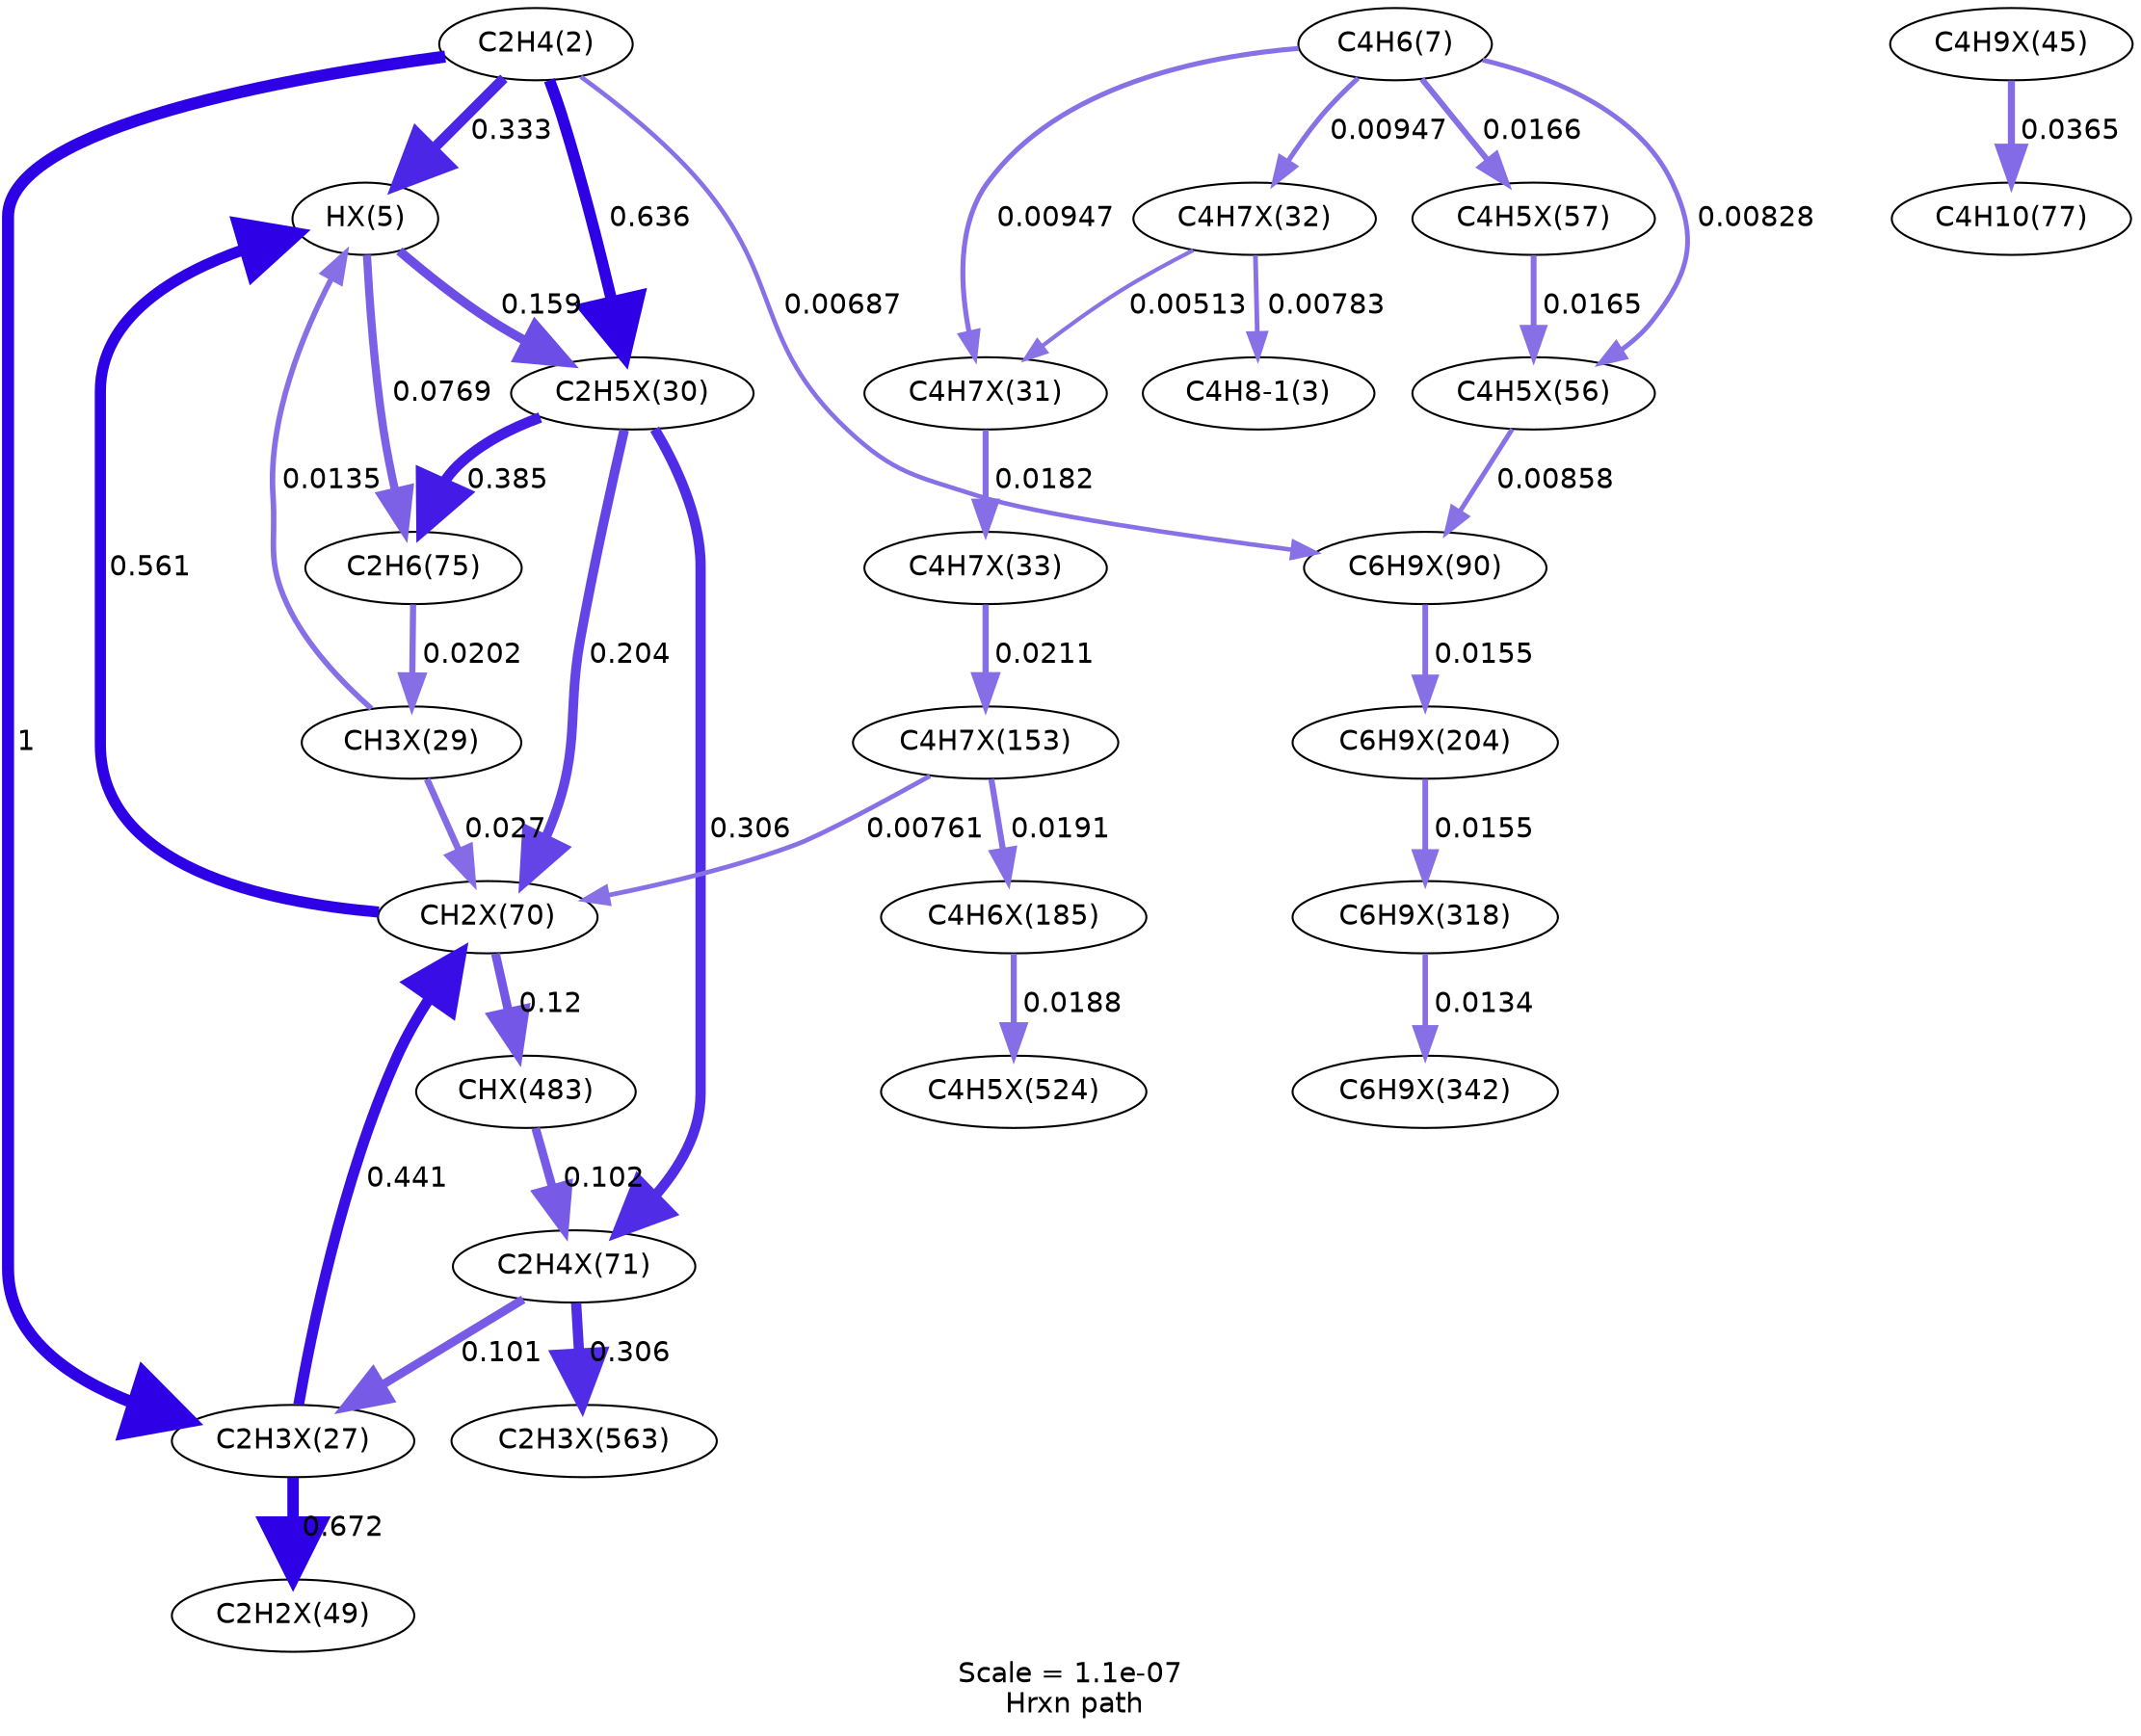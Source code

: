 digraph reaction_paths {
center=1;
s5 -> s17[fontname="Helvetica", style="setlinewidth(5.17)", arrowsize=2.59, color="0.7, 0.833, 0.9"
, label=" 0.333"];
s5 -> s18[fontname="Helvetica", style="setlinewidth(6)", arrowsize=3, color="0.7, 1.5, 0.9"
, label=" 1"];
s5 -> s20[fontname="Helvetica", style="setlinewidth(5.66)", arrowsize=2.83, color="0.7, 1.14, 0.9"
, label=" 0.636"];
s5 -> s33[fontname="Helvetica", style="setlinewidth(2.24)", arrowsize=1.12, color="0.7, 0.507, 0.9"
, label=" 0.00687"];
s17 -> s20[fontname="Helvetica", style="setlinewidth(4.61)", arrowsize=2.31, color="0.7, 0.659, 0.9"
, label=" 0.159"];
s17 -> s11[fontname="Helvetica", style="setlinewidth(4.06)", arrowsize=2.03, color="0.7, 0.577, 0.9"
, label=" 0.0769"];
s19 -> s17[fontname="Helvetica", style="setlinewidth(2.75)", arrowsize=1.38, color="0.7, 0.514, 0.9"
, label=" 0.0135"];
s31 -> s17[fontname="Helvetica", style="setlinewidth(5.56)", arrowsize=2.78, color="0.7, 1.06, 0.9"
, label=" 0.561"];
s18 -> s31[fontname="Helvetica", style="setlinewidth(5.38)", arrowsize=2.69, color="0.7, 0.941, 0.9"
, label=" 0.441"];
s18 -> s27[fontname="Helvetica", style="setlinewidth(5.7)", arrowsize=2.85, color="0.7, 1.17, 0.9"
, label=" 0.672"];
s32 -> s18[fontname="Helvetica", style="setlinewidth(4.27)", arrowsize=2.14, color="0.7, 0.601, 0.9"
, label=" 0.101"];
s8 -> s29[fontname="Helvetica", style="setlinewidth(2.9)", arrowsize=1.45, color="0.7, 0.517, 0.9"
, label=" 0.0166"];
s8 -> s28[fontname="Helvetica", style="setlinewidth(2.38)", arrowsize=1.19, color="0.7, 0.508, 0.9"
, label=" 0.00828"];
s8 -> s22[fontname="Helvetica", style="setlinewidth(2.48)", arrowsize=1.24, color="0.7, 0.509, 0.9"
, label=" 0.00947"];
s8 -> s21[fontname="Helvetica", style="setlinewidth(2.48)", arrowsize=1.24, color="0.7, 0.509, 0.9"
, label=" 0.00947"];
s22 -> s6[fontname="Helvetica", style="setlinewidth(2.34)", arrowsize=1.17, color="0.7, 0.508, 0.9"
, label=" 0.00783"];
s20 -> s11[fontname="Helvetica", style="setlinewidth(5.28)", arrowsize=2.64, color="0.7, 0.885, 0.9"
, label=" 0.385"];
s20 -> s31[fontname="Helvetica", style="setlinewidth(4.8)", arrowsize=2.4, color="0.7, 0.704, 0.9"
, label=" 0.204"];
s20 -> s32[fontname="Helvetica", style="setlinewidth(5.11)", arrowsize=2.55, color="0.7, 0.806, 0.9"
, label=" 0.306"];
s11 -> s19[fontname="Helvetica", style="setlinewidth(3.06)", arrowsize=1.53, color="0.7, 0.52, 0.9"
, label=" 0.0202"];
s29 -> s28[fontname="Helvetica", style="setlinewidth(2.9)", arrowsize=1.45, color="0.7, 0.517, 0.9"
, label=" 0.0165"];
s28 -> s33[fontname="Helvetica", style="setlinewidth(2.41)", arrowsize=1.2, color="0.7, 0.509, 0.9"
, label=" 0.00858"];
s22 -> s21[fontname="Helvetica", style="setlinewidth(2.02)", arrowsize=1.01, color="0.7, 0.505, 0.9"
, label=" 0.00513"];
s21 -> s23[fontname="Helvetica", style="setlinewidth(2.98)", arrowsize=1.49, color="0.7, 0.518, 0.9"
, label=" 0.0182"];
s23 -> s35[fontname="Helvetica", style="setlinewidth(3.09)", arrowsize=1.54, color="0.7, 0.521, 0.9"
, label=" 0.0211"];
s35 -> s31[fontname="Helvetica", style="setlinewidth(2.32)", arrowsize=1.16, color="0.7, 0.508, 0.9"
, label=" 0.00761"];
s35 -> s36[fontname="Helvetica", style="setlinewidth(3.01)", arrowsize=1.51, color="0.7, 0.519, 0.9"
, label=" 0.0191"];
s33 -> s37[fontname="Helvetica", style="setlinewidth(2.85)", arrowsize=1.43, color="0.7, 0.515, 0.9"
, label=" 0.0155"];
s37 -> s38[fontname="Helvetica", style="setlinewidth(2.85)", arrowsize=1.43, color="0.7, 0.515, 0.9"
, label=" 0.0155"];
s38 -> s39[fontname="Helvetica", style="setlinewidth(2.74)", arrowsize=1.37, color="0.7, 0.513, 0.9"
, label=" 0.0134"];
s19 -> s31[fontname="Helvetica", style="setlinewidth(3.27)", arrowsize=1.64, color="0.7, 0.527, 0.9"
, label=" 0.027"];
s31 -> s48[fontname="Helvetica", style="setlinewidth(4.4)", arrowsize=2.2, color="0.7, 0.62, 0.9"
, label=" 0.12"];
s48 -> s32[fontname="Helvetica", style="setlinewidth(4.28)", arrowsize=2.14, color="0.7, 0.602, 0.9"
, label=" 0.102"];
s36 -> s51[fontname="Helvetica", style="setlinewidth(3)", arrowsize=1.5, color="0.7, 0.519, 0.9"
, label=" 0.0188"];
s32 -> s56[fontname="Helvetica", style="setlinewidth(5.1)", arrowsize=2.55, color="0.7, 0.806, 0.9"
, label=" 0.306"];
s26 -> s12[fontname="Helvetica", style="setlinewidth(3.5)", arrowsize=1.75, color="0.7, 0.537, 0.9"
, label=" 0.0365"];
s5 [ fontname="Helvetica", label="C2H4(2)"];
s6 [ fontname="Helvetica", label="C4H8-1(3)"];
s8 [ fontname="Helvetica", label="C4H6(7)"];
s11 [ fontname="Helvetica", label="C2H6(75)"];
s12 [ fontname="Helvetica", label="C4H10(77)"];
s17 [ fontname="Helvetica", label="HX(5)"];
s18 [ fontname="Helvetica", label="C2H3X(27)"];
s19 [ fontname="Helvetica", label="CH3X(29)"];
s20 [ fontname="Helvetica", label="C2H5X(30)"];
s21 [ fontname="Helvetica", label="C4H7X(31)"];
s22 [ fontname="Helvetica", label="C4H7X(32)"];
s23 [ fontname="Helvetica", label="C4H7X(33)"];
s26 [ fontname="Helvetica", label="C4H9X(45)"];
s27 [ fontname="Helvetica", label="C2H2X(49)"];
s28 [ fontname="Helvetica", label="C4H5X(56)"];
s29 [ fontname="Helvetica", label="C4H5X(57)"];
s31 [ fontname="Helvetica", label="CH2X(70)"];
s32 [ fontname="Helvetica", label="C2H4X(71)"];
s33 [ fontname="Helvetica", label="C6H9X(90)"];
s35 [ fontname="Helvetica", label="C4H7X(153)"];
s36 [ fontname="Helvetica", label="C4H6X(185)"];
s37 [ fontname="Helvetica", label="C6H9X(204)"];
s38 [ fontname="Helvetica", label="C6H9X(318)"];
s39 [ fontname="Helvetica", label="C6H9X(342)"];
s48 [ fontname="Helvetica", label="CHX(483)"];
s51 [ fontname="Helvetica", label="C4H5X(524)"];
s56 [ fontname="Helvetica", label="C2H3X(563)"];
 label = "Scale = 1.1e-07\l Hrxn path";
 fontname = "Helvetica";
}
